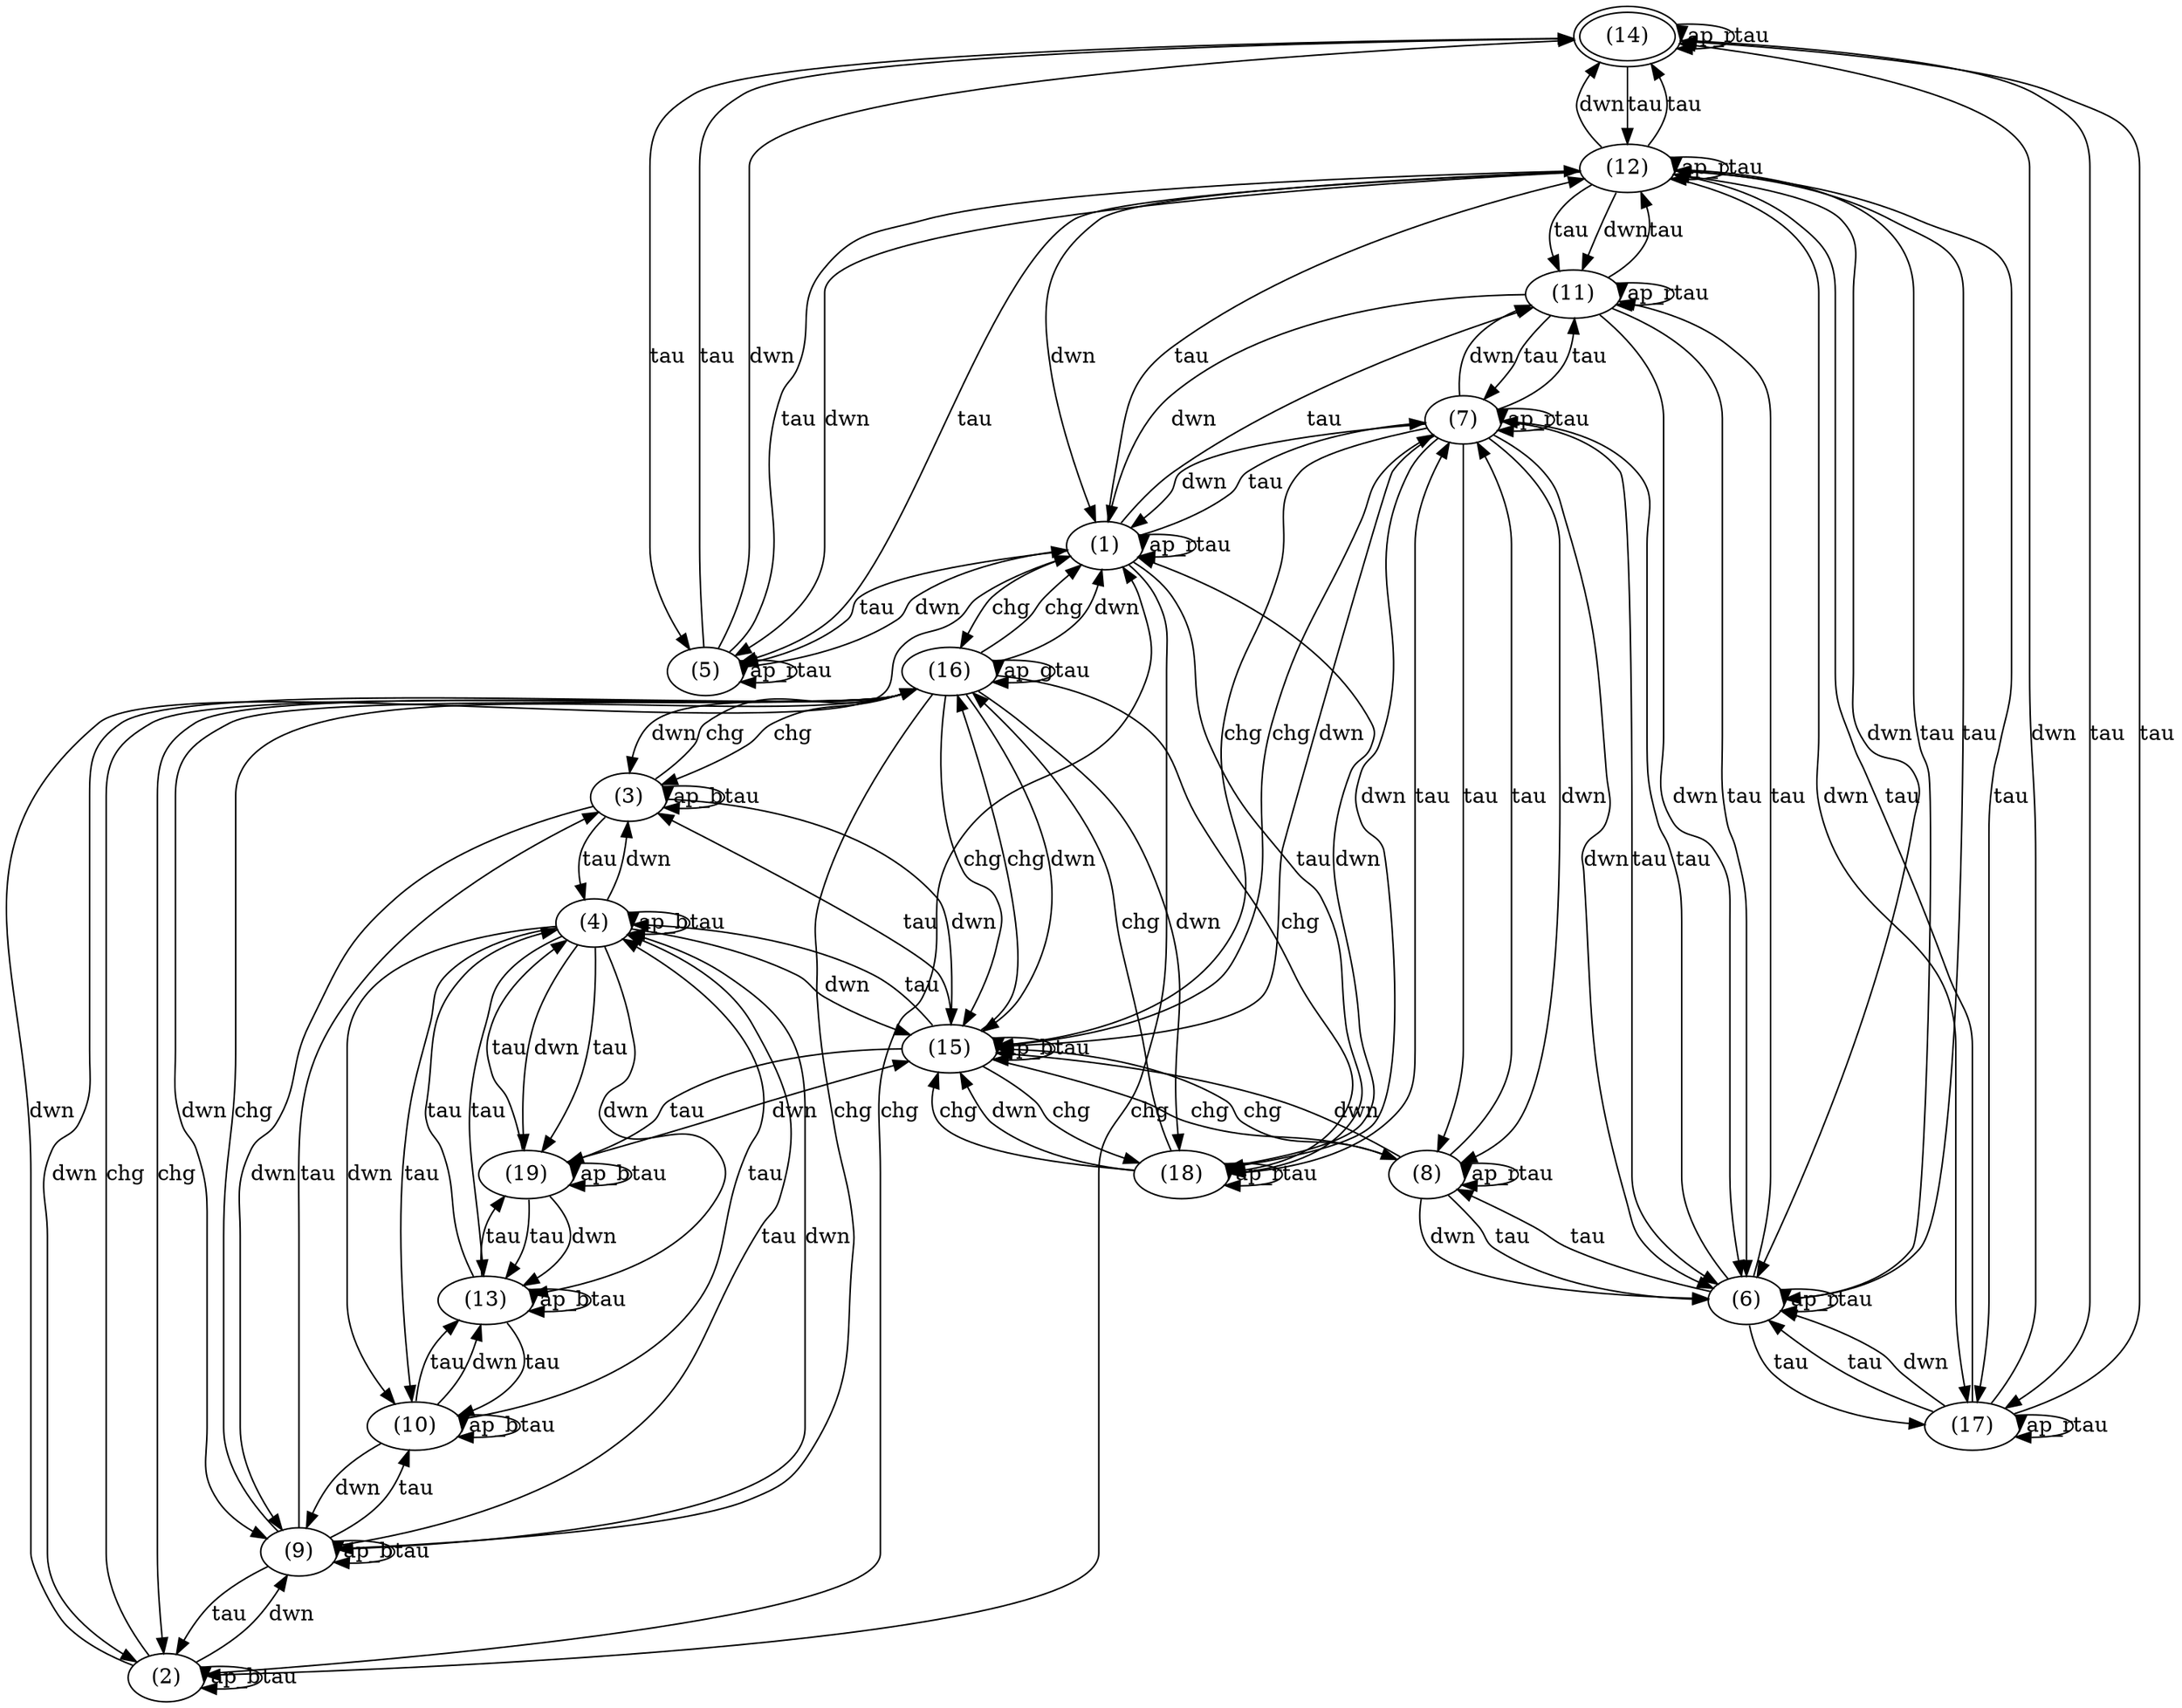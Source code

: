 digraph G {
center = TRUE;
mclimit = 10.0;
nodesep = 0.05;
node [ width=0.25, height=0.25, label="" ];
s0 [ peripheries=2 ];
s0 [label="(14)"];
s1 [label="(12)"];
s2 [label="(17)"];
s3 [label="(5)"];
s4 [label="(1)"];
s5 [label="(6)"];
s6 [label="(11)"];
s7 [label="(7)"];
s8 [label="(8)"];
s9 [label="(2)"];
s10 [label="(18)"];
s11 [label="(16)"];
s12 [label="(15)"];
s13 [label="(9)"];
s14 [label="(4)"];
s15 [label="(19)"];
s16 [label="(3)"];
s17 [label="(10)"];
s18 [label="(13)"];
s0->s0[label="ap_r"];
s0->s0[label="tau"];
s0->s1[label="tau"];
s0->s2[label="tau"];
s0->s3[label="tau"];
s1->s1[label="ap_r"];
s1->s1[label="tau"];
s1->s4[label="dwn"];
s1->s3[label="tau"];
s1->s3[label="dwn"];
s1->s5[label="tau"];
s1->s5[label="dwn"];
s1->s6[label="tau"];
s1->s6[label="dwn"];
s1->s0[label="tau"];
s1->s0[label="dwn"];
s1->s2[label="tau"];
s1->s2[label="dwn"];
s2->s2[label="ap_r"];
s2->s2[label="tau"];
s2->s5[label="tau"];
s2->s5[label="dwn"];
s2->s0[label="tau"];
s2->s0[label="dwn"];
s2->s1[label="tau"];
s5->s5[label="ap_r"];
s5->s5[label="tau"];
s3->s3[label="ap_r"];
s5->s7[label="tau"];
s5->s8[label="tau"];
s3->s3[label="tau"];
s5->s6[label="tau"];
s3->s4[label="dwn"];
s5->s2[label="tau"];
s3->s1[label="tau"];
s5->s1[label="tau"];
s3->s0[label="tau"];
s3->s0[label="dwn"];
s4->s4[label="ap_r"];
s4->s4[label="tau"];
s4->s9[label="chg"];
s4->s3[label="tau"];
s4->s10[label="tau"];
s4->s1[label="tau"];
s4->s11[label="chg"];
s4->s7[label="tau"];
s4->s6[label="tau"];
s7->s7[label="ap_r"];
s7->s7[label="tau"];
s7->s4[label="dwn"];
s7->s5[label="tau"];
s7->s5[label="dwn"];
s6->s6[label="ap_r"];
s7->s8[label="tau"];
s6->s6[label="tau"];
s7->s8[label="dwn"];
s6->s4[label="dwn"];
s7->s6[label="tau"];
s6->s5[label="tau"];
s7->s6[label="dwn"];
s6->s5[label="dwn"];
s6->s1[label="tau"];
s7->s12[label="chg"];
s6->s7[label="tau"];
s7->s12[label="dwn"];
s7->s10[label="dwn"];
s10->s10[label="ap_r"];
s10->s10[label="tau"];
s10->s4[label="dwn"];
s9->s9[label="ap_b"];
s10->s12[label="chg"];
s9->s9[label="tau"];
s10->s12[label="dwn"];
s9->s4[label="chg"];
s10->s11[label="chg"];
s10->s7[label="tau"];
s9->s4[label="dwn"];
s9->s11[label="chg"];
s9->s13[label="dwn"];
s12->s12[label="ap_b"];
s12->s12[label="tau"];
s12->s11[label="chg"];
s12->s7[label="chg"];
s12->s8[label="chg"];
s12->s14[label="tau"];
s12->s15[label="tau"];
s12->s16[label="tau"];
s12->s10[label="chg"];
s11->s11[label="ap_g"];
s11->s11[label="tau"];
s11->s4[label="chg"];
s11->s4[label="dwn"];
s11->s9[label="chg"];
s11->s9[label="dwn"];
s11->s16[label="chg"];
s11->s16[label="dwn"];
s11->s13[label="chg"];
s11->s13[label="dwn"];
s11->s12[label="chg"];
s11->s12[label="dwn"];
s11->s10[label="chg"];
s11->s10[label="dwn"];
s13->s13[label="ap_b"];
s13->s13[label="tau"];
s13->s17[label="tau"];
s13->s11[label="chg"];
s13->s9[label="tau"];
s13->s14[label="tau"];
s13->s16[label="tau"];
s15->s15[label="ap_b"];
s8->s8[label="ap_r"];
s8->s8[label="tau"];
s8->s5[label="tau"];
s15->s15[label="tau"];
s8->s5[label="dwn"];
s15->s18[label="tau"];
s8->s7[label="tau"];
s15->s18[label="dwn"];
s8->s12[label="chg"];
s15->s12[label="dwn"];
s8->s12[label="dwn"];
s15->s14[label="tau"];
s17->s17[label="ap_b"];
s17->s17[label="tau"];
s17->s13[label="dwn"];
s17->s14[label="tau"];
s17->s18[label="tau"];
s17->s18[label="dwn"];
s18->s18[label="ap_b"];
s18->s18[label="tau"];
s18->s17[label="tau"];
s18->s15[label="tau"];
s18->s14[label="tau"];
s14->s14[label="ap_b"];
s14->s14[label="tau"];
s14->s16[label="dwn"];
s14->s13[label="dwn"];
s14->s17[label="tau"];
s14->s17[label="dwn"];
s14->s18[label="tau"];
s14->s18[label="dwn"];
s14->s12[label="dwn"];
s14->s15[label="tau"];
s14->s15[label="dwn"];
s16->s16[label="ap_b"];
s16->s16[label="tau"];
s16->s14[label="tau"];
s16->s11[label="chg"];
s16->s13[label="dwn"];
s16->s12[label="dwn"];
}
